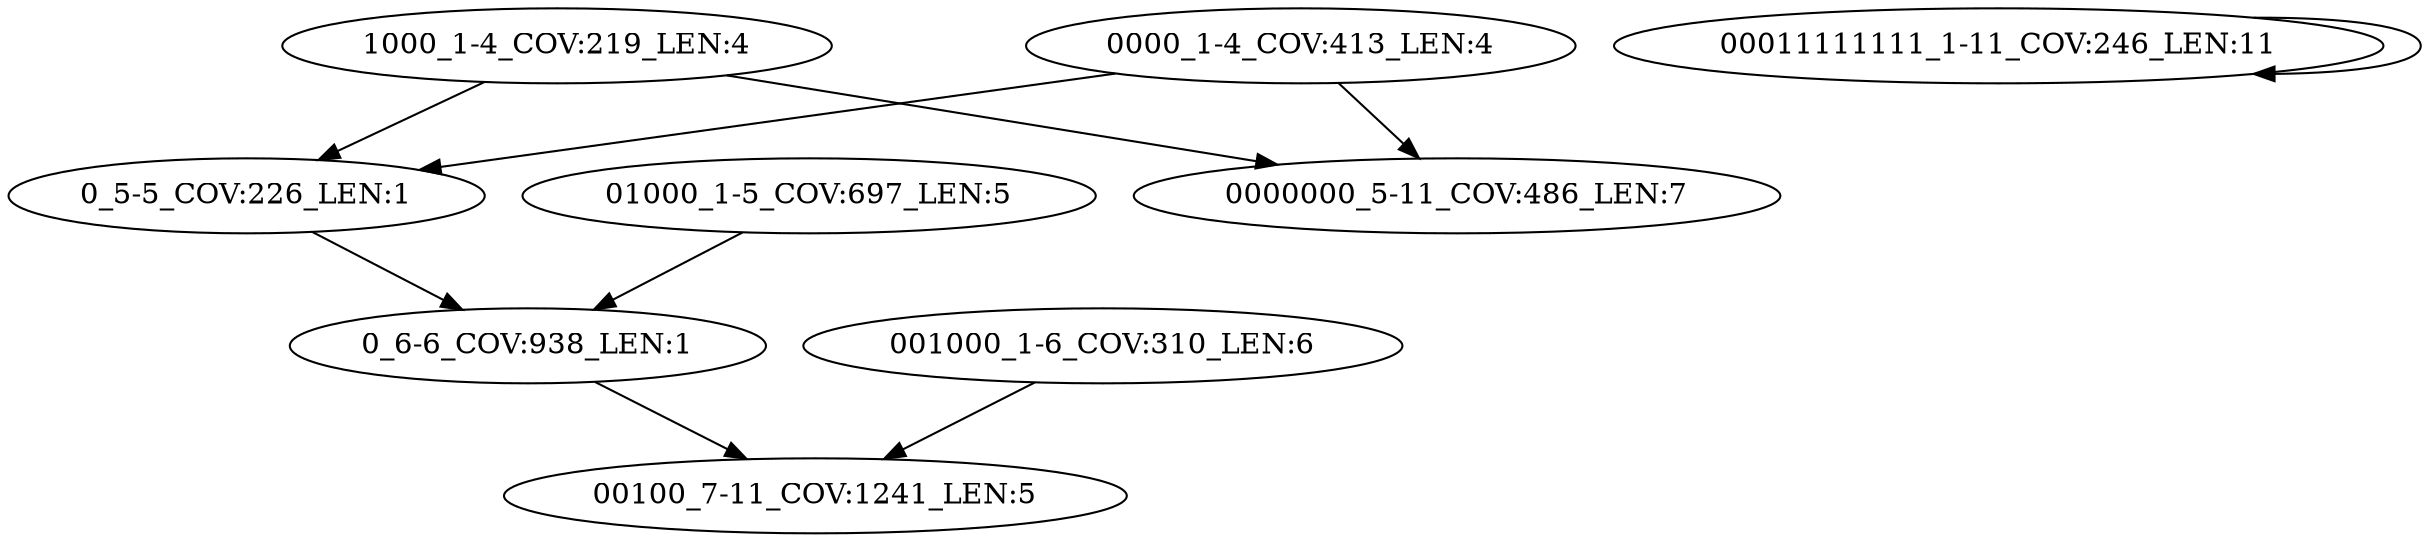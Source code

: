 digraph G {
    "1000_1-4_COV:219_LEN:4" -> "0_5-5_COV:226_LEN:1";
    "1000_1-4_COV:219_LEN:4" -> "0000000_5-11_COV:486_LEN:7";
    "01000_1-5_COV:697_LEN:5" -> "0_6-6_COV:938_LEN:1";
    "0_5-5_COV:226_LEN:1" -> "0_6-6_COV:938_LEN:1";
    "00011111111_1-11_COV:246_LEN:11" -> "00011111111_1-11_COV:246_LEN:11";
    "0000_1-4_COV:413_LEN:4" -> "0_5-5_COV:226_LEN:1";
    "0000_1-4_COV:413_LEN:4" -> "0000000_5-11_COV:486_LEN:7";
    "001000_1-6_COV:310_LEN:6" -> "00100_7-11_COV:1241_LEN:5";
    "0_6-6_COV:938_LEN:1" -> "00100_7-11_COV:1241_LEN:5";
}
